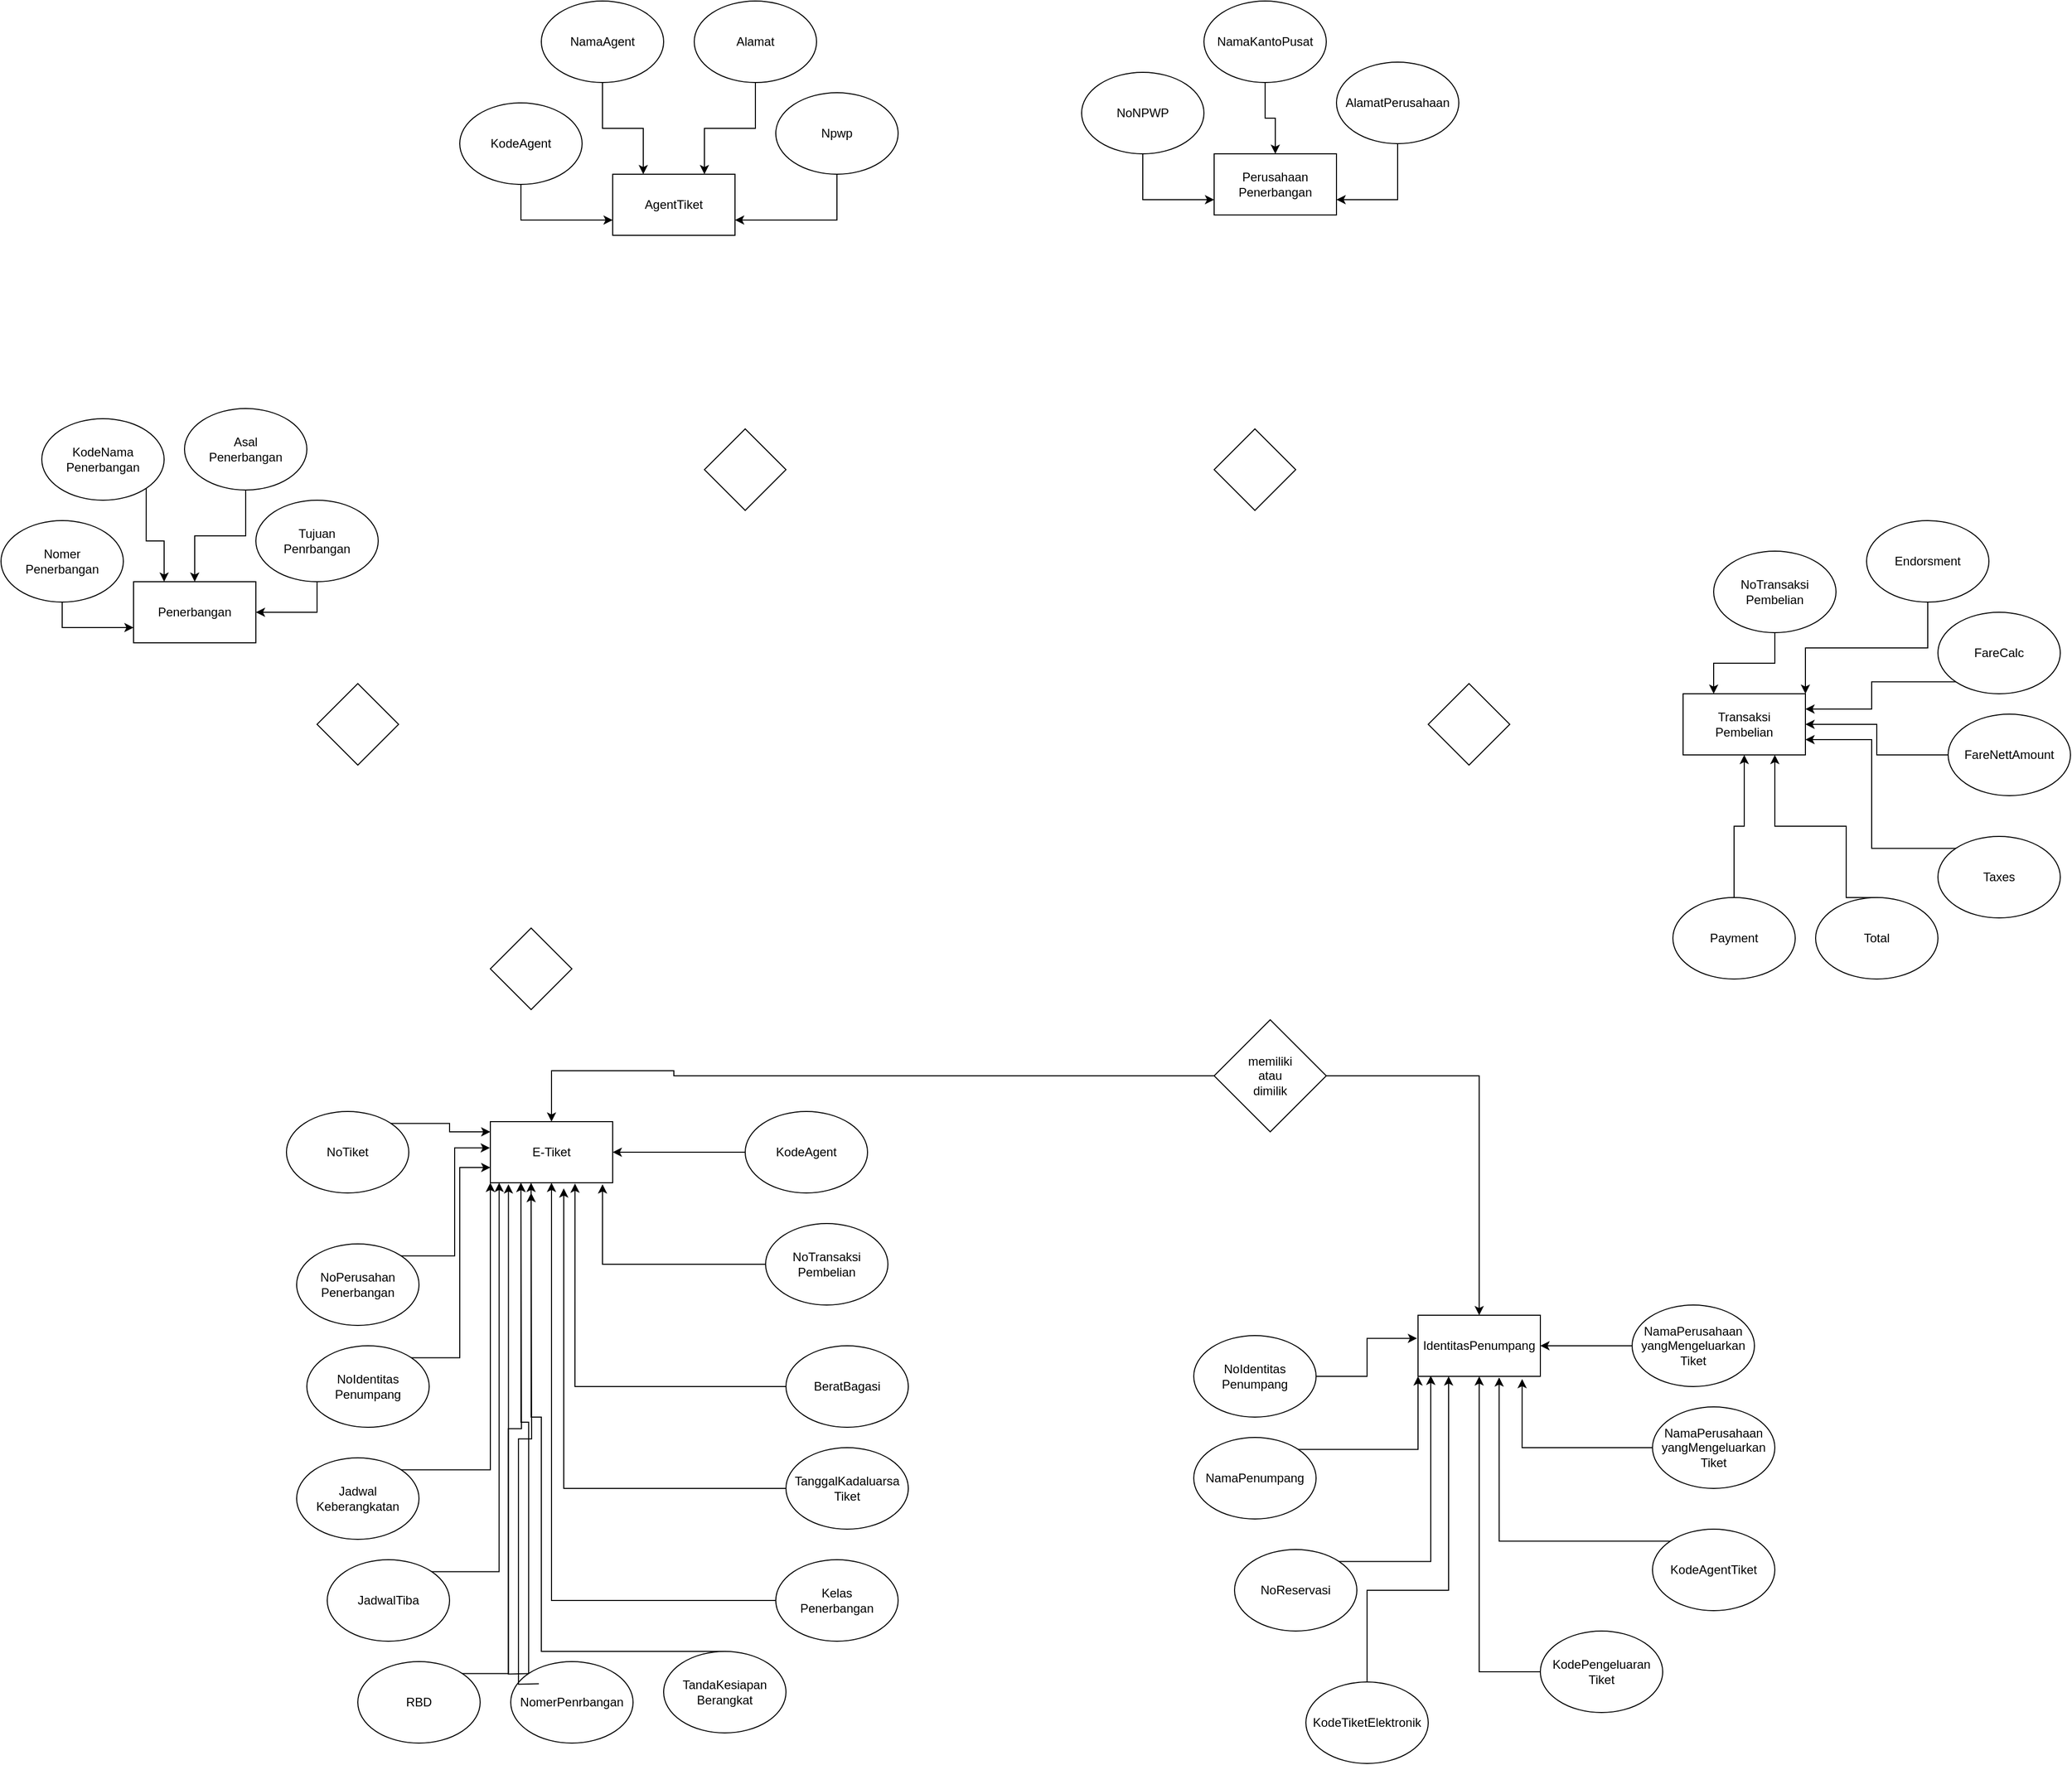 <mxfile version="20.5.1" type="github">
  <diagram id="C5RBs43oDa-KdzZeNtuy" name="Page-1">
    <mxGraphModel dx="1556" dy="885" grid="1" gridSize="10" guides="1" tooltips="1" connect="1" arrows="1" fold="1" page="1" pageScale="1" pageWidth="2500" pageHeight="2500" math="0" shadow="0">
      <root>
        <mxCell id="WIyWlLk6GJQsqaUBKTNV-0" />
        <mxCell id="WIyWlLk6GJQsqaUBKTNV-1" parent="WIyWlLk6GJQsqaUBKTNV-0" />
        <mxCell id="8kPDNWPXKYryqerwsrZI-0" value="AgentTiket" style="rounded=0;whiteSpace=wrap;html=1;" parent="WIyWlLk6GJQsqaUBKTNV-1" vertex="1">
          <mxGeometry x="860" y="620" width="120" height="60" as="geometry" />
        </mxCell>
        <mxCell id="8kPDNWPXKYryqerwsrZI-1" value="Penerbangan" style="rounded=0;whiteSpace=wrap;html=1;" parent="WIyWlLk6GJQsqaUBKTNV-1" vertex="1">
          <mxGeometry x="390" y="1020" width="120" height="60" as="geometry" />
        </mxCell>
        <mxCell id="Xot_1x96dI5BE0viAHVN-0" value="IdentitasPenumpang" style="rounded=0;whiteSpace=wrap;html=1;" vertex="1" parent="WIyWlLk6GJQsqaUBKTNV-1">
          <mxGeometry x="1650" y="1740" width="120" height="60" as="geometry" />
        </mxCell>
        <mxCell id="Xot_1x96dI5BE0viAHVN-3" value="E-Tiket" style="rounded=0;whiteSpace=wrap;html=1;" vertex="1" parent="WIyWlLk6GJQsqaUBKTNV-1">
          <mxGeometry x="740" y="1550" width="120" height="60" as="geometry" />
        </mxCell>
        <mxCell id="Xot_1x96dI5BE0viAHVN-6" value="Transaksi&lt;br&gt;Pembelian" style="rounded=0;whiteSpace=wrap;html=1;" vertex="1" parent="WIyWlLk6GJQsqaUBKTNV-1">
          <mxGeometry x="1910" y="1130" width="120" height="60" as="geometry" />
        </mxCell>
        <mxCell id="Xot_1x96dI5BE0viAHVN-7" value="Perusahaan&lt;br&gt;Penerbangan" style="rounded=0;whiteSpace=wrap;html=1;" vertex="1" parent="WIyWlLk6GJQsqaUBKTNV-1">
          <mxGeometry x="1450" y="600" width="120" height="60" as="geometry" />
        </mxCell>
        <mxCell id="Xot_1x96dI5BE0viAHVN-45" style="edgeStyle=orthogonalEdgeStyle;rounded=0;orthogonalLoop=1;jettySize=auto;html=1;exitX=0.5;exitY=1;exitDx=0;exitDy=0;entryX=1;entryY=0.75;entryDx=0;entryDy=0;" edge="1" parent="WIyWlLk6GJQsqaUBKTNV-1" source="Xot_1x96dI5BE0viAHVN-8" target="8kPDNWPXKYryqerwsrZI-0">
          <mxGeometry relative="1" as="geometry" />
        </mxCell>
        <mxCell id="Xot_1x96dI5BE0viAHVN-8" value="Npwp" style="ellipse;whiteSpace=wrap;html=1;" vertex="1" parent="WIyWlLk6GJQsqaUBKTNV-1">
          <mxGeometry x="1020" y="540" width="120" height="80" as="geometry" />
        </mxCell>
        <mxCell id="Xot_1x96dI5BE0viAHVN-48" style="edgeStyle=orthogonalEdgeStyle;rounded=0;orthogonalLoop=1;jettySize=auto;html=1;exitX=0.5;exitY=1;exitDx=0;exitDy=0;entryX=0.75;entryY=0;entryDx=0;entryDy=0;" edge="1" parent="WIyWlLk6GJQsqaUBKTNV-1" source="Xot_1x96dI5BE0viAHVN-9" target="8kPDNWPXKYryqerwsrZI-0">
          <mxGeometry relative="1" as="geometry" />
        </mxCell>
        <mxCell id="Xot_1x96dI5BE0viAHVN-9" value="Alamat" style="ellipse;whiteSpace=wrap;html=1;" vertex="1" parent="WIyWlLk6GJQsqaUBKTNV-1">
          <mxGeometry x="940" y="450" width="120" height="80" as="geometry" />
        </mxCell>
        <mxCell id="Xot_1x96dI5BE0viAHVN-47" style="edgeStyle=orthogonalEdgeStyle;rounded=0;orthogonalLoop=1;jettySize=auto;html=1;exitX=0.5;exitY=1;exitDx=0;exitDy=0;entryX=0.25;entryY=0;entryDx=0;entryDy=0;" edge="1" parent="WIyWlLk6GJQsqaUBKTNV-1" source="Xot_1x96dI5BE0viAHVN-10" target="8kPDNWPXKYryqerwsrZI-0">
          <mxGeometry relative="1" as="geometry" />
        </mxCell>
        <mxCell id="Xot_1x96dI5BE0viAHVN-10" value="NamaAgent" style="ellipse;whiteSpace=wrap;html=1;" vertex="1" parent="WIyWlLk6GJQsqaUBKTNV-1">
          <mxGeometry x="790" y="450" width="120" height="80" as="geometry" />
        </mxCell>
        <mxCell id="Xot_1x96dI5BE0viAHVN-46" style="edgeStyle=orthogonalEdgeStyle;rounded=0;orthogonalLoop=1;jettySize=auto;html=1;exitX=0.5;exitY=1;exitDx=0;exitDy=0;entryX=0;entryY=0.75;entryDx=0;entryDy=0;" edge="1" parent="WIyWlLk6GJQsqaUBKTNV-1" source="Xot_1x96dI5BE0viAHVN-11" target="8kPDNWPXKYryqerwsrZI-0">
          <mxGeometry relative="1" as="geometry" />
        </mxCell>
        <mxCell id="Xot_1x96dI5BE0viAHVN-11" value="KodeAgent" style="ellipse;whiteSpace=wrap;html=1;" vertex="1" parent="WIyWlLk6GJQsqaUBKTNV-1">
          <mxGeometry x="710" y="550" width="120" height="80" as="geometry" />
        </mxCell>
        <mxCell id="Xot_1x96dI5BE0viAHVN-51" style="edgeStyle=orthogonalEdgeStyle;rounded=0;orthogonalLoop=1;jettySize=auto;html=1;exitX=0.5;exitY=1;exitDx=0;exitDy=0;entryX=0;entryY=0.75;entryDx=0;entryDy=0;" edge="1" parent="WIyWlLk6GJQsqaUBKTNV-1" source="Xot_1x96dI5BE0viAHVN-13" target="Xot_1x96dI5BE0viAHVN-7">
          <mxGeometry relative="1" as="geometry" />
        </mxCell>
        <mxCell id="Xot_1x96dI5BE0viAHVN-13" value="NoNPWP" style="ellipse;whiteSpace=wrap;html=1;" vertex="1" parent="WIyWlLk6GJQsqaUBKTNV-1">
          <mxGeometry x="1320" y="520" width="120" height="80" as="geometry" />
        </mxCell>
        <mxCell id="Xot_1x96dI5BE0viAHVN-49" style="edgeStyle=orthogonalEdgeStyle;rounded=0;orthogonalLoop=1;jettySize=auto;html=1;exitX=0.5;exitY=1;exitDx=0;exitDy=0;" edge="1" parent="WIyWlLk6GJQsqaUBKTNV-1" source="Xot_1x96dI5BE0viAHVN-14" target="Xot_1x96dI5BE0viAHVN-7">
          <mxGeometry relative="1" as="geometry" />
        </mxCell>
        <mxCell id="Xot_1x96dI5BE0viAHVN-14" value="NamaKantoPusat" style="ellipse;whiteSpace=wrap;html=1;" vertex="1" parent="WIyWlLk6GJQsqaUBKTNV-1">
          <mxGeometry x="1440" y="450" width="120" height="80" as="geometry" />
        </mxCell>
        <mxCell id="Xot_1x96dI5BE0viAHVN-50" style="edgeStyle=orthogonalEdgeStyle;rounded=0;orthogonalLoop=1;jettySize=auto;html=1;exitX=0.5;exitY=1;exitDx=0;exitDy=0;entryX=1;entryY=0.75;entryDx=0;entryDy=0;" edge="1" parent="WIyWlLk6GJQsqaUBKTNV-1" source="Xot_1x96dI5BE0viAHVN-15" target="Xot_1x96dI5BE0viAHVN-7">
          <mxGeometry relative="1" as="geometry" />
        </mxCell>
        <mxCell id="Xot_1x96dI5BE0viAHVN-15" value="AlamatPerusahaan" style="ellipse;whiteSpace=wrap;html=1;" vertex="1" parent="WIyWlLk6GJQsqaUBKTNV-1">
          <mxGeometry x="1570" y="510" width="120" height="80" as="geometry" />
        </mxCell>
        <mxCell id="Xot_1x96dI5BE0viAHVN-44" style="edgeStyle=orthogonalEdgeStyle;rounded=0;orthogonalLoop=1;jettySize=auto;html=1;exitX=0.5;exitY=1;exitDx=0;exitDy=0;entryX=0;entryY=0.75;entryDx=0;entryDy=0;" edge="1" parent="WIyWlLk6GJQsqaUBKTNV-1" source="Xot_1x96dI5BE0viAHVN-16" target="8kPDNWPXKYryqerwsrZI-1">
          <mxGeometry relative="1" as="geometry" />
        </mxCell>
        <mxCell id="Xot_1x96dI5BE0viAHVN-16" value="Nomer&lt;br&gt;Penerbangan" style="ellipse;whiteSpace=wrap;html=1;" vertex="1" parent="WIyWlLk6GJQsqaUBKTNV-1">
          <mxGeometry x="260" y="960" width="120" height="80" as="geometry" />
        </mxCell>
        <mxCell id="Xot_1x96dI5BE0viAHVN-41" style="edgeStyle=orthogonalEdgeStyle;rounded=0;orthogonalLoop=1;jettySize=auto;html=1;exitX=1;exitY=1;exitDx=0;exitDy=0;entryX=0.25;entryY=0;entryDx=0;entryDy=0;" edge="1" parent="WIyWlLk6GJQsqaUBKTNV-1" source="Xot_1x96dI5BE0viAHVN-17" target="8kPDNWPXKYryqerwsrZI-1">
          <mxGeometry relative="1" as="geometry" />
        </mxCell>
        <mxCell id="Xot_1x96dI5BE0viAHVN-17" value="KodeNama&lt;br&gt;Penerbangan" style="ellipse;whiteSpace=wrap;html=1;" vertex="1" parent="WIyWlLk6GJQsqaUBKTNV-1">
          <mxGeometry x="300" y="860" width="120" height="80" as="geometry" />
        </mxCell>
        <mxCell id="Xot_1x96dI5BE0viAHVN-42" style="edgeStyle=orthogonalEdgeStyle;rounded=0;orthogonalLoop=1;jettySize=auto;html=1;exitX=0.5;exitY=1;exitDx=0;exitDy=0;" edge="1" parent="WIyWlLk6GJQsqaUBKTNV-1" source="Xot_1x96dI5BE0viAHVN-18" target="8kPDNWPXKYryqerwsrZI-1">
          <mxGeometry relative="1" as="geometry" />
        </mxCell>
        <mxCell id="Xot_1x96dI5BE0viAHVN-18" value="Asal&lt;br&gt;Penerbangan" style="ellipse;whiteSpace=wrap;html=1;" vertex="1" parent="WIyWlLk6GJQsqaUBKTNV-1">
          <mxGeometry x="440" y="850" width="120" height="80" as="geometry" />
        </mxCell>
        <mxCell id="Xot_1x96dI5BE0viAHVN-43" style="edgeStyle=orthogonalEdgeStyle;rounded=0;orthogonalLoop=1;jettySize=auto;html=1;exitX=0.5;exitY=1;exitDx=0;exitDy=0;entryX=1;entryY=0.5;entryDx=0;entryDy=0;" edge="1" parent="WIyWlLk6GJQsqaUBKTNV-1" source="Xot_1x96dI5BE0viAHVN-19" target="8kPDNWPXKYryqerwsrZI-1">
          <mxGeometry relative="1" as="geometry" />
        </mxCell>
        <mxCell id="Xot_1x96dI5BE0viAHVN-19" value="Tujuan&lt;br&gt;Penrbangan" style="ellipse;whiteSpace=wrap;html=1;" vertex="1" parent="WIyWlLk6GJQsqaUBKTNV-1">
          <mxGeometry x="510" y="940" width="120" height="80" as="geometry" />
        </mxCell>
        <mxCell id="Xot_1x96dI5BE0viAHVN-52" style="edgeStyle=orthogonalEdgeStyle;rounded=0;orthogonalLoop=1;jettySize=auto;html=1;exitX=0.5;exitY=1;exitDx=0;exitDy=0;entryX=0.25;entryY=0;entryDx=0;entryDy=0;" edge="1" parent="WIyWlLk6GJQsqaUBKTNV-1" source="Xot_1x96dI5BE0viAHVN-22" target="Xot_1x96dI5BE0viAHVN-6">
          <mxGeometry relative="1" as="geometry" />
        </mxCell>
        <mxCell id="Xot_1x96dI5BE0viAHVN-22" value="NoTransaksi&lt;br&gt;Pembelian" style="ellipse;whiteSpace=wrap;html=1;" vertex="1" parent="WIyWlLk6GJQsqaUBKTNV-1">
          <mxGeometry x="1940" y="990" width="120" height="80" as="geometry" />
        </mxCell>
        <mxCell id="Xot_1x96dI5BE0viAHVN-53" style="edgeStyle=orthogonalEdgeStyle;rounded=0;orthogonalLoop=1;jettySize=auto;html=1;exitX=0.5;exitY=1;exitDx=0;exitDy=0;entryX=1;entryY=0;entryDx=0;entryDy=0;" edge="1" parent="WIyWlLk6GJQsqaUBKTNV-1" source="Xot_1x96dI5BE0viAHVN-23" target="Xot_1x96dI5BE0viAHVN-6">
          <mxGeometry relative="1" as="geometry" />
        </mxCell>
        <mxCell id="Xot_1x96dI5BE0viAHVN-23" value="Endorsment" style="ellipse;whiteSpace=wrap;html=1;" vertex="1" parent="WIyWlLk6GJQsqaUBKTNV-1">
          <mxGeometry x="2090" y="960" width="120" height="80" as="geometry" />
        </mxCell>
        <mxCell id="Xot_1x96dI5BE0viAHVN-54" style="edgeStyle=orthogonalEdgeStyle;rounded=0;orthogonalLoop=1;jettySize=auto;html=1;exitX=0;exitY=1;exitDx=0;exitDy=0;entryX=1;entryY=0.25;entryDx=0;entryDy=0;" edge="1" parent="WIyWlLk6GJQsqaUBKTNV-1" source="Xot_1x96dI5BE0viAHVN-24" target="Xot_1x96dI5BE0viAHVN-6">
          <mxGeometry relative="1" as="geometry" />
        </mxCell>
        <mxCell id="Xot_1x96dI5BE0viAHVN-24" value="FareCalc" style="ellipse;whiteSpace=wrap;html=1;" vertex="1" parent="WIyWlLk6GJQsqaUBKTNV-1">
          <mxGeometry x="2160" y="1050" width="120" height="80" as="geometry" />
        </mxCell>
        <mxCell id="Xot_1x96dI5BE0viAHVN-55" style="edgeStyle=orthogonalEdgeStyle;rounded=0;orthogonalLoop=1;jettySize=auto;html=1;exitX=0;exitY=0.5;exitDx=0;exitDy=0;entryX=1;entryY=0.5;entryDx=0;entryDy=0;" edge="1" parent="WIyWlLk6GJQsqaUBKTNV-1" source="Xot_1x96dI5BE0viAHVN-25" target="Xot_1x96dI5BE0viAHVN-6">
          <mxGeometry relative="1" as="geometry" />
        </mxCell>
        <mxCell id="Xot_1x96dI5BE0viAHVN-25" value="FareNettAmount" style="ellipse;whiteSpace=wrap;html=1;" vertex="1" parent="WIyWlLk6GJQsqaUBKTNV-1">
          <mxGeometry x="2170" y="1150" width="120" height="80" as="geometry" />
        </mxCell>
        <mxCell id="Xot_1x96dI5BE0viAHVN-56" style="edgeStyle=orthogonalEdgeStyle;rounded=0;orthogonalLoop=1;jettySize=auto;html=1;exitX=0;exitY=0;exitDx=0;exitDy=0;entryX=1;entryY=0.75;entryDx=0;entryDy=0;" edge="1" parent="WIyWlLk6GJQsqaUBKTNV-1" source="Xot_1x96dI5BE0viAHVN-26" target="Xot_1x96dI5BE0viAHVN-6">
          <mxGeometry relative="1" as="geometry" />
        </mxCell>
        <mxCell id="Xot_1x96dI5BE0viAHVN-26" value="Taxes" style="ellipse;whiteSpace=wrap;html=1;" vertex="1" parent="WIyWlLk6GJQsqaUBKTNV-1">
          <mxGeometry x="2160" y="1270" width="120" height="80" as="geometry" />
        </mxCell>
        <mxCell id="Xot_1x96dI5BE0viAHVN-57" style="edgeStyle=orthogonalEdgeStyle;rounded=0;orthogonalLoop=1;jettySize=auto;html=1;exitX=0.5;exitY=0;exitDx=0;exitDy=0;entryX=0.75;entryY=1;entryDx=0;entryDy=0;" edge="1" parent="WIyWlLk6GJQsqaUBKTNV-1" source="Xot_1x96dI5BE0viAHVN-27" target="Xot_1x96dI5BE0viAHVN-6">
          <mxGeometry relative="1" as="geometry">
            <Array as="points">
              <mxPoint x="2070" y="1330" />
              <mxPoint x="2070" y="1260" />
              <mxPoint x="2000" y="1260" />
            </Array>
          </mxGeometry>
        </mxCell>
        <mxCell id="Xot_1x96dI5BE0viAHVN-27" value="Total" style="ellipse;whiteSpace=wrap;html=1;" vertex="1" parent="WIyWlLk6GJQsqaUBKTNV-1">
          <mxGeometry x="2040" y="1330" width="120" height="80" as="geometry" />
        </mxCell>
        <mxCell id="Xot_1x96dI5BE0viAHVN-58" style="edgeStyle=orthogonalEdgeStyle;rounded=0;orthogonalLoop=1;jettySize=auto;html=1;exitX=0.5;exitY=0;exitDx=0;exitDy=0;" edge="1" parent="WIyWlLk6GJQsqaUBKTNV-1" source="Xot_1x96dI5BE0viAHVN-28" target="Xot_1x96dI5BE0viAHVN-6">
          <mxGeometry relative="1" as="geometry" />
        </mxCell>
        <mxCell id="Xot_1x96dI5BE0viAHVN-28" value="Payment" style="ellipse;whiteSpace=wrap;html=1;" vertex="1" parent="WIyWlLk6GJQsqaUBKTNV-1">
          <mxGeometry x="1900" y="1330" width="120" height="80" as="geometry" />
        </mxCell>
        <mxCell id="Xot_1x96dI5BE0viAHVN-29" style="edgeStyle=orthogonalEdgeStyle;rounded=0;orthogonalLoop=1;jettySize=auto;html=1;exitX=0.5;exitY=1;exitDx=0;exitDy=0;" edge="1" parent="WIyWlLk6GJQsqaUBKTNV-1" source="Xot_1x96dI5BE0viAHVN-23" target="Xot_1x96dI5BE0viAHVN-23">
          <mxGeometry relative="1" as="geometry" />
        </mxCell>
        <mxCell id="Xot_1x96dI5BE0viAHVN-66" style="edgeStyle=orthogonalEdgeStyle;rounded=0;orthogonalLoop=1;jettySize=auto;html=1;exitX=0;exitY=0.5;exitDx=0;exitDy=0;entryX=0.851;entryY=1.044;entryDx=0;entryDy=0;entryPerimeter=0;" edge="1" parent="WIyWlLk6GJQsqaUBKTNV-1" source="Xot_1x96dI5BE0viAHVN-30" target="Xot_1x96dI5BE0viAHVN-0">
          <mxGeometry relative="1" as="geometry" />
        </mxCell>
        <mxCell id="Xot_1x96dI5BE0viAHVN-30" value="NamaPerusahaan&lt;br&gt;yangMengeluarkan&lt;br&gt;Tiket" style="ellipse;whiteSpace=wrap;html=1;" vertex="1" parent="WIyWlLk6GJQsqaUBKTNV-1">
          <mxGeometry x="1880" y="1830" width="120" height="80" as="geometry" />
        </mxCell>
        <mxCell id="Xot_1x96dI5BE0viAHVN-64" style="edgeStyle=orthogonalEdgeStyle;rounded=0;orthogonalLoop=1;jettySize=auto;html=1;exitX=0;exitY=0;exitDx=0;exitDy=0;entryX=0.663;entryY=1.017;entryDx=0;entryDy=0;entryPerimeter=0;" edge="1" parent="WIyWlLk6GJQsqaUBKTNV-1" source="Xot_1x96dI5BE0viAHVN-31" target="Xot_1x96dI5BE0viAHVN-0">
          <mxGeometry relative="1" as="geometry" />
        </mxCell>
        <mxCell id="Xot_1x96dI5BE0viAHVN-31" value="KodeAgentTiket" style="ellipse;whiteSpace=wrap;html=1;" vertex="1" parent="WIyWlLk6GJQsqaUBKTNV-1">
          <mxGeometry x="1880" y="1950" width="120" height="80" as="geometry" />
        </mxCell>
        <mxCell id="Xot_1x96dI5BE0viAHVN-65" style="edgeStyle=orthogonalEdgeStyle;rounded=0;orthogonalLoop=1;jettySize=auto;html=1;exitX=0;exitY=0.5;exitDx=0;exitDy=0;" edge="1" parent="WIyWlLk6GJQsqaUBKTNV-1" source="Xot_1x96dI5BE0viAHVN-32" target="Xot_1x96dI5BE0viAHVN-0">
          <mxGeometry relative="1" as="geometry" />
        </mxCell>
        <mxCell id="Xot_1x96dI5BE0viAHVN-32" value="KodePengeluaran&lt;br&gt;Tiket" style="ellipse;whiteSpace=wrap;html=1;" vertex="1" parent="WIyWlLk6GJQsqaUBKTNV-1">
          <mxGeometry x="1770" y="2050" width="120" height="80" as="geometry" />
        </mxCell>
        <mxCell id="Xot_1x96dI5BE0viAHVN-62" style="edgeStyle=orthogonalEdgeStyle;rounded=0;orthogonalLoop=1;jettySize=auto;html=1;exitX=0.5;exitY=0;exitDx=0;exitDy=0;entryX=0.25;entryY=1;entryDx=0;entryDy=0;" edge="1" parent="WIyWlLk6GJQsqaUBKTNV-1" source="Xot_1x96dI5BE0viAHVN-33" target="Xot_1x96dI5BE0viAHVN-0">
          <mxGeometry relative="1" as="geometry">
            <Array as="points">
              <mxPoint x="1600" y="2010" />
              <mxPoint x="1680" y="2010" />
            </Array>
          </mxGeometry>
        </mxCell>
        <mxCell id="Xot_1x96dI5BE0viAHVN-33" value="KodeTiketElektronik" style="ellipse;whiteSpace=wrap;html=1;" vertex="1" parent="WIyWlLk6GJQsqaUBKTNV-1">
          <mxGeometry x="1540" y="2100" width="120" height="80" as="geometry" />
        </mxCell>
        <mxCell id="Xot_1x96dI5BE0viAHVN-61" style="edgeStyle=orthogonalEdgeStyle;rounded=0;orthogonalLoop=1;jettySize=auto;html=1;exitX=1;exitY=0;exitDx=0;exitDy=0;entryX=0.104;entryY=0.99;entryDx=0;entryDy=0;entryPerimeter=0;" edge="1" parent="WIyWlLk6GJQsqaUBKTNV-1" source="Xot_1x96dI5BE0viAHVN-34" target="Xot_1x96dI5BE0viAHVN-0">
          <mxGeometry relative="1" as="geometry" />
        </mxCell>
        <mxCell id="Xot_1x96dI5BE0viAHVN-34" value="NoReservasi" style="ellipse;whiteSpace=wrap;html=1;" vertex="1" parent="WIyWlLk6GJQsqaUBKTNV-1">
          <mxGeometry x="1470" y="1970" width="120" height="80" as="geometry" />
        </mxCell>
        <mxCell id="Xot_1x96dI5BE0viAHVN-60" style="edgeStyle=orthogonalEdgeStyle;rounded=0;orthogonalLoop=1;jettySize=auto;html=1;exitX=1;exitY=0;exitDx=0;exitDy=0;entryX=0;entryY=1;entryDx=0;entryDy=0;" edge="1" parent="WIyWlLk6GJQsqaUBKTNV-1" source="Xot_1x96dI5BE0viAHVN-35" target="Xot_1x96dI5BE0viAHVN-0">
          <mxGeometry relative="1" as="geometry" />
        </mxCell>
        <mxCell id="Xot_1x96dI5BE0viAHVN-35" value="NamaPenumpang" style="ellipse;whiteSpace=wrap;html=1;" vertex="1" parent="WIyWlLk6GJQsqaUBKTNV-1">
          <mxGeometry x="1430" y="1860" width="120" height="80" as="geometry" />
        </mxCell>
        <mxCell id="Xot_1x96dI5BE0viAHVN-59" style="edgeStyle=orthogonalEdgeStyle;rounded=0;orthogonalLoop=1;jettySize=auto;html=1;exitX=1;exitY=0.5;exitDx=0;exitDy=0;entryX=-0.008;entryY=0.379;entryDx=0;entryDy=0;entryPerimeter=0;" edge="1" parent="WIyWlLk6GJQsqaUBKTNV-1" source="Xot_1x96dI5BE0viAHVN-36" target="Xot_1x96dI5BE0viAHVN-0">
          <mxGeometry relative="1" as="geometry" />
        </mxCell>
        <mxCell id="Xot_1x96dI5BE0viAHVN-36" value="NoIdentitas&lt;br&gt;Penumpang" style="ellipse;whiteSpace=wrap;html=1;" vertex="1" parent="WIyWlLk6GJQsqaUBKTNV-1">
          <mxGeometry x="1430" y="1760" width="120" height="80" as="geometry" />
        </mxCell>
        <mxCell id="Xot_1x96dI5BE0viAHVN-67" style="edgeStyle=orthogonalEdgeStyle;rounded=0;orthogonalLoop=1;jettySize=auto;html=1;exitX=0;exitY=0.5;exitDx=0;exitDy=0;entryX=1;entryY=0.5;entryDx=0;entryDy=0;" edge="1" parent="WIyWlLk6GJQsqaUBKTNV-1" source="Xot_1x96dI5BE0viAHVN-39" target="Xot_1x96dI5BE0viAHVN-0">
          <mxGeometry relative="1" as="geometry" />
        </mxCell>
        <mxCell id="Xot_1x96dI5BE0viAHVN-39" value="NamaPerusahaan&lt;br&gt;yangMengeluarkan&lt;br&gt;Tiket" style="ellipse;whiteSpace=wrap;html=1;" vertex="1" parent="WIyWlLk6GJQsqaUBKTNV-1">
          <mxGeometry x="1860" y="1730" width="120" height="80" as="geometry" />
        </mxCell>
        <mxCell id="Xot_1x96dI5BE0viAHVN-84" style="edgeStyle=orthogonalEdgeStyle;rounded=0;orthogonalLoop=1;jettySize=auto;html=1;exitX=1;exitY=0;exitDx=0;exitDy=0;entryX=-0.004;entryY=0.429;entryDx=0;entryDy=0;entryPerimeter=0;" edge="1" parent="WIyWlLk6GJQsqaUBKTNV-1" source="Xot_1x96dI5BE0viAHVN-68" target="Xot_1x96dI5BE0viAHVN-3">
          <mxGeometry relative="1" as="geometry" />
        </mxCell>
        <mxCell id="Xot_1x96dI5BE0viAHVN-68" value="NoPerusahan&lt;br&gt;Penerbangan" style="ellipse;whiteSpace=wrap;html=1;" vertex="1" parent="WIyWlLk6GJQsqaUBKTNV-1">
          <mxGeometry x="550" y="1670" width="120" height="80" as="geometry" />
        </mxCell>
        <mxCell id="Xot_1x96dI5BE0viAHVN-85" style="edgeStyle=orthogonalEdgeStyle;rounded=0;orthogonalLoop=1;jettySize=auto;html=1;exitX=1;exitY=0;exitDx=0;exitDy=0;entryX=0;entryY=0.75;entryDx=0;entryDy=0;" edge="1" parent="WIyWlLk6GJQsqaUBKTNV-1" source="Xot_1x96dI5BE0viAHVN-69" target="Xot_1x96dI5BE0viAHVN-3">
          <mxGeometry relative="1" as="geometry" />
        </mxCell>
        <mxCell id="Xot_1x96dI5BE0viAHVN-69" value="NoIdentitas&lt;br&gt;Penumpang" style="ellipse;whiteSpace=wrap;html=1;" vertex="1" parent="WIyWlLk6GJQsqaUBKTNV-1">
          <mxGeometry x="560" y="1770" width="120" height="80" as="geometry" />
        </mxCell>
        <mxCell id="Xot_1x96dI5BE0viAHVN-86" style="edgeStyle=orthogonalEdgeStyle;rounded=0;orthogonalLoop=1;jettySize=auto;html=1;exitX=1;exitY=0;exitDx=0;exitDy=0;entryX=0;entryY=1;entryDx=0;entryDy=0;" edge="1" parent="WIyWlLk6GJQsqaUBKTNV-1" source="Xot_1x96dI5BE0viAHVN-70" target="Xot_1x96dI5BE0viAHVN-3">
          <mxGeometry relative="1" as="geometry" />
        </mxCell>
        <mxCell id="Xot_1x96dI5BE0viAHVN-70" value="Jadwal&lt;br&gt;Keberangkatan" style="ellipse;whiteSpace=wrap;html=1;" vertex="1" parent="WIyWlLk6GJQsqaUBKTNV-1">
          <mxGeometry x="550" y="1880" width="120" height="80" as="geometry" />
        </mxCell>
        <mxCell id="Xot_1x96dI5BE0viAHVN-87" style="edgeStyle=orthogonalEdgeStyle;rounded=0;orthogonalLoop=1;jettySize=auto;html=1;exitX=1;exitY=0;exitDx=0;exitDy=0;entryX=0.072;entryY=1;entryDx=0;entryDy=0;entryPerimeter=0;" edge="1" parent="WIyWlLk6GJQsqaUBKTNV-1" source="Xot_1x96dI5BE0viAHVN-71" target="Xot_1x96dI5BE0viAHVN-3">
          <mxGeometry relative="1" as="geometry" />
        </mxCell>
        <mxCell id="Xot_1x96dI5BE0viAHVN-71" value="JadwalTiba" style="ellipse;whiteSpace=wrap;html=1;" vertex="1" parent="WIyWlLk6GJQsqaUBKTNV-1">
          <mxGeometry x="580" y="1980" width="120" height="80" as="geometry" />
        </mxCell>
        <mxCell id="Xot_1x96dI5BE0viAHVN-88" style="edgeStyle=orthogonalEdgeStyle;rounded=0;orthogonalLoop=1;jettySize=auto;html=1;exitX=1;exitY=0;exitDx=0;exitDy=0;entryX=0.148;entryY=1.025;entryDx=0;entryDy=0;entryPerimeter=0;" edge="1" parent="WIyWlLk6GJQsqaUBKTNV-1" source="Xot_1x96dI5BE0viAHVN-72" target="Xot_1x96dI5BE0viAHVN-3">
          <mxGeometry relative="1" as="geometry" />
        </mxCell>
        <mxCell id="Xot_1x96dI5BE0viAHVN-72" value="RBD" style="ellipse;whiteSpace=wrap;html=1;" vertex="1" parent="WIyWlLk6GJQsqaUBKTNV-1">
          <mxGeometry x="610" y="2080" width="120" height="80" as="geometry" />
        </mxCell>
        <mxCell id="Xot_1x96dI5BE0viAHVN-89" style="edgeStyle=orthogonalEdgeStyle;rounded=0;orthogonalLoop=1;jettySize=auto;html=1;exitX=0;exitY=0;exitDx=0;exitDy=0;entryX=0.25;entryY=1;entryDx=0;entryDy=0;" edge="1" parent="WIyWlLk6GJQsqaUBKTNV-1" source="Xot_1x96dI5BE0viAHVN-73" target="Xot_1x96dI5BE0viAHVN-3">
          <mxGeometry relative="1" as="geometry" />
        </mxCell>
        <mxCell id="Xot_1x96dI5BE0viAHVN-73" value="NomerPenrbangan" style="ellipse;whiteSpace=wrap;html=1;" vertex="1" parent="WIyWlLk6GJQsqaUBKTNV-1">
          <mxGeometry x="760" y="2080" width="120" height="80" as="geometry" />
        </mxCell>
        <mxCell id="Xot_1x96dI5BE0viAHVN-90" style="edgeStyle=orthogonalEdgeStyle;rounded=0;orthogonalLoop=1;jettySize=auto;html=1;exitX=0.5;exitY=0;exitDx=0;exitDy=0;entryX=0.333;entryY=1;entryDx=0;entryDy=0;entryPerimeter=0;" edge="1" parent="WIyWlLk6GJQsqaUBKTNV-1" source="Xot_1x96dI5BE0viAHVN-74" target="Xot_1x96dI5BE0viAHVN-3">
          <mxGeometry relative="1" as="geometry">
            <Array as="points">
              <mxPoint x="790" y="2070" />
              <mxPoint x="790" y="1840" />
              <mxPoint x="780" y="1840" />
            </Array>
          </mxGeometry>
        </mxCell>
        <mxCell id="Xot_1x96dI5BE0viAHVN-74" value="TandaKesiapan&lt;br&gt;Berangkat" style="ellipse;whiteSpace=wrap;html=1;" vertex="1" parent="WIyWlLk6GJQsqaUBKTNV-1">
          <mxGeometry x="910" y="2070" width="120" height="80" as="geometry" />
        </mxCell>
        <mxCell id="Xot_1x96dI5BE0viAHVN-91" style="edgeStyle=orthogonalEdgeStyle;rounded=0;orthogonalLoop=1;jettySize=auto;html=1;exitX=0;exitY=0.5;exitDx=0;exitDy=0;entryX=0.5;entryY=1;entryDx=0;entryDy=0;" edge="1" parent="WIyWlLk6GJQsqaUBKTNV-1" source="Xot_1x96dI5BE0viAHVN-75" target="Xot_1x96dI5BE0viAHVN-3">
          <mxGeometry relative="1" as="geometry" />
        </mxCell>
        <mxCell id="Xot_1x96dI5BE0viAHVN-75" value="Kelas&lt;br&gt;Penerbangan" style="ellipse;whiteSpace=wrap;html=1;" vertex="1" parent="WIyWlLk6GJQsqaUBKTNV-1">
          <mxGeometry x="1020" y="1980" width="120" height="80" as="geometry" />
        </mxCell>
        <mxCell id="Xot_1x96dI5BE0viAHVN-92" style="edgeStyle=orthogonalEdgeStyle;rounded=0;orthogonalLoop=1;jettySize=auto;html=1;exitX=0;exitY=0.5;exitDx=0;exitDy=0;entryX=0.6;entryY=1.092;entryDx=0;entryDy=0;entryPerimeter=0;" edge="1" parent="WIyWlLk6GJQsqaUBKTNV-1" source="Xot_1x96dI5BE0viAHVN-76" target="Xot_1x96dI5BE0viAHVN-3">
          <mxGeometry relative="1" as="geometry">
            <Array as="points">
              <mxPoint x="812" y="1910" />
            </Array>
          </mxGeometry>
        </mxCell>
        <mxCell id="Xot_1x96dI5BE0viAHVN-76" value="TanggalKadaluarsa&lt;br&gt;Tiket" style="ellipse;whiteSpace=wrap;html=1;" vertex="1" parent="WIyWlLk6GJQsqaUBKTNV-1">
          <mxGeometry x="1030" y="1870" width="120" height="80" as="geometry" />
        </mxCell>
        <mxCell id="Xot_1x96dI5BE0viAHVN-93" style="edgeStyle=orthogonalEdgeStyle;rounded=0;orthogonalLoop=1;jettySize=auto;html=1;exitX=0;exitY=0.5;exitDx=0;exitDy=0;entryX=0.692;entryY=1.013;entryDx=0;entryDy=0;entryPerimeter=0;" edge="1" parent="WIyWlLk6GJQsqaUBKTNV-1" source="Xot_1x96dI5BE0viAHVN-78" target="Xot_1x96dI5BE0viAHVN-3">
          <mxGeometry relative="1" as="geometry" />
        </mxCell>
        <mxCell id="Xot_1x96dI5BE0viAHVN-78" value="BeratBagasi" style="ellipse;whiteSpace=wrap;html=1;" vertex="1" parent="WIyWlLk6GJQsqaUBKTNV-1">
          <mxGeometry x="1030" y="1770" width="120" height="80" as="geometry" />
        </mxCell>
        <mxCell id="Xot_1x96dI5BE0viAHVN-94" style="edgeStyle=orthogonalEdgeStyle;rounded=0;orthogonalLoop=1;jettySize=auto;html=1;exitX=0;exitY=0.5;exitDx=0;exitDy=0;entryX=0.917;entryY=1.025;entryDx=0;entryDy=0;entryPerimeter=0;" edge="1" parent="WIyWlLk6GJQsqaUBKTNV-1" source="Xot_1x96dI5BE0viAHVN-79" target="Xot_1x96dI5BE0viAHVN-3">
          <mxGeometry relative="1" as="geometry" />
        </mxCell>
        <mxCell id="Xot_1x96dI5BE0viAHVN-79" value="NoTransaksi&lt;br&gt;Pembelian" style="ellipse;whiteSpace=wrap;html=1;" vertex="1" parent="WIyWlLk6GJQsqaUBKTNV-1">
          <mxGeometry x="1010" y="1650" width="120" height="80" as="geometry" />
        </mxCell>
        <mxCell id="Xot_1x96dI5BE0viAHVN-95" style="edgeStyle=orthogonalEdgeStyle;rounded=0;orthogonalLoop=1;jettySize=auto;html=1;exitX=0;exitY=0.5;exitDx=0;exitDy=0;" edge="1" parent="WIyWlLk6GJQsqaUBKTNV-1" source="Xot_1x96dI5BE0viAHVN-80" target="Xot_1x96dI5BE0viAHVN-3">
          <mxGeometry relative="1" as="geometry" />
        </mxCell>
        <mxCell id="Xot_1x96dI5BE0viAHVN-80" value="KodeAgent" style="ellipse;whiteSpace=wrap;html=1;" vertex="1" parent="WIyWlLk6GJQsqaUBKTNV-1">
          <mxGeometry x="990" y="1540" width="120" height="80" as="geometry" />
        </mxCell>
        <mxCell id="Xot_1x96dI5BE0viAHVN-83" style="edgeStyle=orthogonalEdgeStyle;rounded=0;orthogonalLoop=1;jettySize=auto;html=1;exitX=1;exitY=0;exitDx=0;exitDy=0;entryX=0;entryY=0.167;entryDx=0;entryDy=0;entryPerimeter=0;" edge="1" parent="WIyWlLk6GJQsqaUBKTNV-1" source="Xot_1x96dI5BE0viAHVN-81" target="Xot_1x96dI5BE0viAHVN-3">
          <mxGeometry relative="1" as="geometry" />
        </mxCell>
        <mxCell id="Xot_1x96dI5BE0viAHVN-81" value="NoTiket" style="ellipse;whiteSpace=wrap;html=1;" vertex="1" parent="WIyWlLk6GJQsqaUBKTNV-1">
          <mxGeometry x="540" y="1540" width="120" height="80" as="geometry" />
        </mxCell>
        <mxCell id="Xot_1x96dI5BE0viAHVN-96" value="" style="rhombus;whiteSpace=wrap;html=1;" vertex="1" parent="WIyWlLk6GJQsqaUBKTNV-1">
          <mxGeometry x="950" y="870" width="80" height="80" as="geometry" />
        </mxCell>
        <mxCell id="Xot_1x96dI5BE0viAHVN-97" style="edgeStyle=orthogonalEdgeStyle;rounded=0;orthogonalLoop=1;jettySize=auto;html=1;exitX=0;exitY=0;exitDx=0;exitDy=0;entryX=0.25;entryY=1;entryDx=0;entryDy=0;" edge="1" parent="WIyWlLk6GJQsqaUBKTNV-1">
          <mxGeometry relative="1" as="geometry">
            <mxPoint x="777.574" y="2091.716" as="sourcePoint" />
            <mxPoint x="770" y="1610" as="targetPoint" />
          </mxGeometry>
        </mxCell>
        <mxCell id="Xot_1x96dI5BE0viAHVN-98" style="edgeStyle=orthogonalEdgeStyle;rounded=0;orthogonalLoop=1;jettySize=auto;html=1;exitX=0;exitY=0;exitDx=0;exitDy=0;entryX=0.25;entryY=1;entryDx=0;entryDy=0;" edge="1" parent="WIyWlLk6GJQsqaUBKTNV-1">
          <mxGeometry relative="1" as="geometry">
            <mxPoint x="787.574" y="2101.716" as="sourcePoint" />
            <mxPoint x="780" y="1620" as="targetPoint" />
          </mxGeometry>
        </mxCell>
        <mxCell id="Xot_1x96dI5BE0viAHVN-101" value="" style="rhombus;whiteSpace=wrap;html=1;" vertex="1" parent="WIyWlLk6GJQsqaUBKTNV-1">
          <mxGeometry x="570" y="1120" width="80" height="80" as="geometry" />
        </mxCell>
        <mxCell id="Xot_1x96dI5BE0viAHVN-106" value="" style="rhombus;whiteSpace=wrap;html=1;" vertex="1" parent="WIyWlLk6GJQsqaUBKTNV-1">
          <mxGeometry x="1450" y="870" width="80" height="80" as="geometry" />
        </mxCell>
        <mxCell id="Xot_1x96dI5BE0viAHVN-107" value="" style="rhombus;whiteSpace=wrap;html=1;" vertex="1" parent="WIyWlLk6GJQsqaUBKTNV-1">
          <mxGeometry x="1660" y="1120" width="80" height="80" as="geometry" />
        </mxCell>
        <mxCell id="Xot_1x96dI5BE0viAHVN-108" value="" style="rhombus;whiteSpace=wrap;html=1;" vertex="1" parent="WIyWlLk6GJQsqaUBKTNV-1">
          <mxGeometry x="740" y="1360" width="80" height="80" as="geometry" />
        </mxCell>
        <mxCell id="Xot_1x96dI5BE0viAHVN-110" style="edgeStyle=orthogonalEdgeStyle;rounded=0;orthogonalLoop=1;jettySize=auto;html=1;exitX=1;exitY=0.5;exitDx=0;exitDy=0;" edge="1" parent="WIyWlLk6GJQsqaUBKTNV-1" source="Xot_1x96dI5BE0viAHVN-109" target="Xot_1x96dI5BE0viAHVN-0">
          <mxGeometry relative="1" as="geometry" />
        </mxCell>
        <mxCell id="Xot_1x96dI5BE0viAHVN-111" style="edgeStyle=orthogonalEdgeStyle;rounded=0;orthogonalLoop=1;jettySize=auto;html=1;exitX=0;exitY=0.5;exitDx=0;exitDy=0;" edge="1" parent="WIyWlLk6GJQsqaUBKTNV-1" source="Xot_1x96dI5BE0viAHVN-109" target="Xot_1x96dI5BE0viAHVN-3">
          <mxGeometry relative="1" as="geometry">
            <Array as="points">
              <mxPoint x="920" y="1505" />
              <mxPoint x="920" y="1500" />
              <mxPoint x="800" y="1500" />
            </Array>
          </mxGeometry>
        </mxCell>
        <mxCell id="Xot_1x96dI5BE0viAHVN-109" value="memiliki&lt;br&gt;atau&lt;br&gt;dimilik" style="rhombus;whiteSpace=wrap;html=1;" vertex="1" parent="WIyWlLk6GJQsqaUBKTNV-1">
          <mxGeometry x="1450" y="1450" width="110" height="110" as="geometry" />
        </mxCell>
      </root>
    </mxGraphModel>
  </diagram>
</mxfile>
